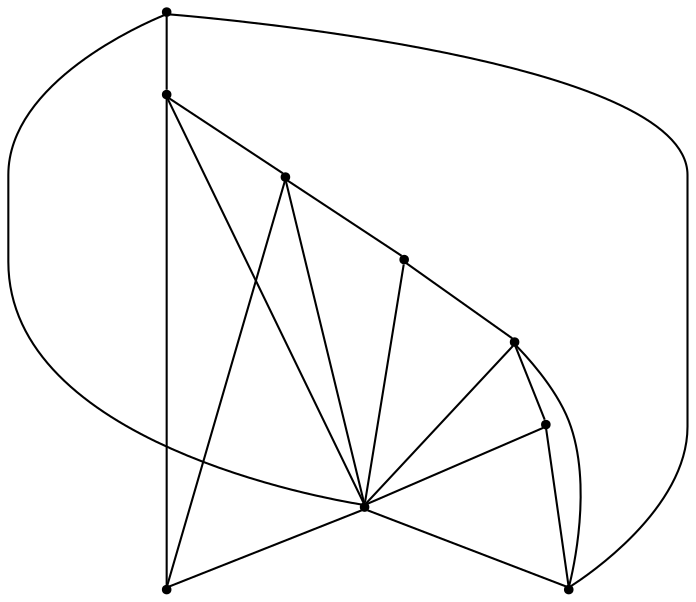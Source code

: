 graph {
  node [shape=point,comment="{\"directed\":false,\"doi\":\"10.1007/978-3-031-49272-3_1\",\"figure\":\"2 (1)\"}"]

  v0 [pos="1482.186116248657,459.6635920730221"]
  v1 [pos="1369.6681916079124,272.136015974241"]
  v2 [pos="1144.6323423264234,272.136015974241"]
  v3 [pos="1369.6681916079124,647.1911681718032"]
  v4 [pos="1257.150266967168,347.1470464137534"]
  v5 [pos="1257.150266967168,572.1801377322907"]
  v6 [pos="1257.150266967168,459.6635920730221"]
  v7 [pos="1032.1144176856787,459.6635920730221"]
  v8 [pos="1144.6323423264234,647.1911681718032"]

  v0 -- v1 [id="-1",pos="1482.186116248657,459.6635920730221 1369.6681916079124,272.136015974241 1369.6681916079124,272.136015974241 1369.6681916079124,272.136015974241"]
  v7 -- v6 [id="-3",pos="1032.1144176856787,459.6635920730221 1257.150266967168,459.6635920730221 1257.150266967168,459.6635920730221 1257.150266967168,459.6635920730221"]
  v6 -- v0 [id="-4",pos="1257.150266967168,459.6635920730221 1482.186116248657,459.6635920730221 1482.186116248657,459.6635920730221 1482.186116248657,459.6635920730221"]
  v7 -- v8 [id="-6",pos="1032.1144176856787,459.6635920730221 1144.6323423264234,647.1911681718032 1144.6323423264234,647.1911681718032 1144.6323423264234,647.1911681718032"]
  v8 -- v6 [id="-8",pos="1144.6323423264234,647.1911681718032 1257.150266967168,459.6635920730221 1257.150266967168,459.6635920730221 1257.150266967168,459.6635920730221"]
  v6 -- v1 [id="-9",pos="1257.150266967168,459.6635920730221 1369.6681916079124,272.136015974241 1369.6681916079124,272.136015974241 1369.6681916079124,272.136015974241"]
  v2 -- v6 [id="-12",pos="1144.6323423264234,272.136015974241 1257.150266967168,459.6635920730221 1257.150266967168,459.6635920730221 1257.150266967168,459.6635920730221"]
  v6 -- v3 [id="-13",pos="1257.150266967168,459.6635920730221 1369.6681916079124,647.1911681718032 1369.6681916079124,647.1911681718032 1369.6681916079124,647.1911681718032"]
  v8 -- v5 [id="-15",pos="1144.6323423264234,647.1911681718032 1257.150266967168,572.1801377322907 1257.150266967168,572.1801377322907 1257.150266967168,572.1801377322907"]
  v8 -- v3 [id="-16",pos="1144.6323423264234,647.1911681718032 1369.6681916079124,647.1911681718032 1369.6681916079124,647.1911681718032 1369.6681916079124,647.1911681718032"]
  v2 -- v7 [id="-17",pos="1144.6323423264234,272.136015974241 1032.1144176856787,459.6635920730221 1032.1144176856787,459.6635920730221 1032.1144176856787,459.6635920730221"]
  v2 -- v4 [id="-18",pos="1144.6323423264234,272.136015974241 1257.150266967168,347.1470464137534 1257.150266967168,347.1470464137534 1257.150266967168,347.1470464137534"]
  v5 -- v6 [id="-19",pos="1257.150266967168,572.1801377322907 1257.150266967168,459.6635920730221 1257.150266967168,459.6635920730221 1257.150266967168,459.6635920730221"]
  v6 -- v4 [id="-20",pos="1257.150266967168,459.6635920730221 1257.150266967168,347.1470464137534 1257.150266967168,347.1470464137534 1257.150266967168,347.1470464137534"]
  v5 -- v3 [id="-21",pos="1257.150266967168,572.1801377322907 1369.6681916079124,647.1911681718032 1369.6681916079124,647.1911681718032 1369.6681916079124,647.1911681718032"]
  v4 -- v1 [id="-22",pos="1257.150266967168,347.1470464137534 1369.6681916079124,272.136015974241 1369.6681916079124,272.136015974241 1369.6681916079124,272.136015974241"]
  v3 -- v0 [id="-23",pos="1369.6681916079124,647.1911681718032 1482.186116248657,459.6635920730221 1482.186116248657,459.6635920730221 1482.186116248657,459.6635920730221"]
  v1 -- v2 [id="-24",pos="1369.6681916079124,272.136015974241 1144.6323423264234,272.136015974241 1144.6323423264234,272.136015974241 1144.6323423264234,272.136015974241"]
}